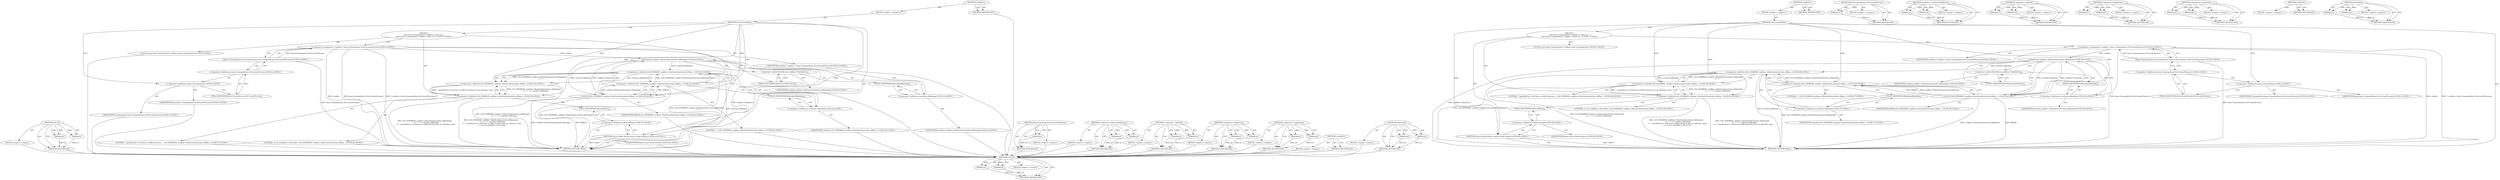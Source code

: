 digraph "HasSwitch" {
vulnerable_90 [label=<(METHOD,LOG_IF)>];
vulnerable_91 [label=<(PARAM,p1)>];
vulnerable_92 [label=<(PARAM,p2)>];
vulnerable_93 [label=<(BLOCK,&lt;empty&gt;,&lt;empty&gt;)>];
vulnerable_94 [label=<(METHOD_RETURN,ANY)>];
vulnerable_6 [label=<(METHOD,&lt;global&gt;)<SUB>1</SUB>>];
vulnerable_7 [label=<(BLOCK,&lt;empty&gt;,&lt;empty&gt;)<SUB>1</SUB>>];
vulnerable_8 [label=<(METHOD,GetCurrentMode)<SUB>1</SUB>>];
vulnerable_9 [label="<(BLOCK,{
  const base::CommandLine* cmdline = base::Co...,{
  const base::CommandLine* cmdline = base::Co...)<SUB>1</SUB>>"];
vulnerable_10 [label="<(LOCAL,const base.CommandLine* cmdline: base.CommandLine*)<SUB>2</SUB>>"];
vulnerable_11 [label="<(&lt;operator&gt;.assignment,* cmdline = base::CommandLine::ForCurrentProcess())<SUB>2</SUB>>"];
vulnerable_12 [label="<(IDENTIFIER,cmdline,* cmdline = base::CommandLine::ForCurrentProcess())<SUB>2</SUB>>"];
vulnerable_13 [label="<(base.CommandLine.ForCurrentProcess,base::CommandLine::ForCurrentProcess())<SUB>2</SUB>>"];
vulnerable_14 [label="<(&lt;operator&gt;.fieldAccess,base::CommandLine::ForCurrentProcess)<SUB>2</SUB>>"];
vulnerable_15 [label="<(&lt;operator&gt;.fieldAccess,base::CommandLine)<SUB>2</SUB>>"];
vulnerable_16 [label="<(IDENTIFIER,base,base::CommandLine::ForCurrentProcess())<SUB>2</SUB>>"];
vulnerable_17 [label="<(IDENTIFIER,CommandLine,base::CommandLine::ForCurrentProcess())<SUB>2</SUB>>"];
vulnerable_18 [label=<(FIELD_IDENTIFIER,ForCurrentProcess,ForCurrentProcess)<SUB>2</SUB>>];
vulnerable_19 [label="<(&lt;operator&gt;.shiftLeft,LOG_IF(ERROR, cmdline-&gt;HasSwitch(switches::kMem...)<SUB>36</SUB>>"];
vulnerable_20 [label="<(&lt;operator&gt;.shiftLeft,LOG_IF(ERROR, cmdline-&gt;HasSwitch(switches::kMem...)<SUB>36</SUB>>"];
vulnerable_21 [label="<(&lt;operator&gt;.shiftLeft,LOG_IF(ERROR, cmdline-&gt;HasSwitch(switches::kMem...)<SUB>36</SUB>>"];
vulnerable_22 [label="<(&lt;operator&gt;.shiftLeft,LOG_IF(ERROR, cmdline-&gt;HasSwitch(switches::kMem...)<SUB>36</SUB>>"];
vulnerable_23 [label="<(LOG_IF,LOG_IF(ERROR, cmdline-&gt;HasSwitch(switches::kMem...)<SUB>36</SUB>>"];
vulnerable_24 [label="<(IDENTIFIER,ERROR,LOG_IF(ERROR, cmdline-&gt;HasSwitch(switches::kMem...)<SUB>36</SUB>>"];
vulnerable_25 [label="<(HasSwitch,cmdline-&gt;HasSwitch(switches::kMemlog))<SUB>36</SUB>>"];
vulnerable_26 [label=<(&lt;operator&gt;.indirectFieldAccess,cmdline-&gt;HasSwitch)<SUB>36</SUB>>];
vulnerable_27 [label="<(IDENTIFIER,cmdline,cmdline-&gt;HasSwitch(switches::kMemlog))<SUB>36</SUB>>"];
vulnerable_28 [label=<(FIELD_IDENTIFIER,HasSwitch,HasSwitch)<SUB>36</SUB>>];
vulnerable_29 [label="<(&lt;operator&gt;.fieldAccess,switches::kMemlog)<SUB>36</SUB>>"];
vulnerable_30 [label="<(IDENTIFIER,switches,cmdline-&gt;HasSwitch(switches::kMemlog))<SUB>36</SUB>>"];
vulnerable_31 [label=<(FIELD_IDENTIFIER,kMemlog,kMemlog)<SUB>36</SUB>>];
vulnerable_32 [label="<(LITERAL,&quot;--&quot;,LOG_IF(ERROR, cmdline-&gt;HasSwitch(switches::kMem...)<SUB>37</SUB>>"];
vulnerable_33 [label="<(&lt;operator&gt;.fieldAccess,switches::kMemlog)<SUB>37</SUB>>"];
vulnerable_34 [label="<(IDENTIFIER,switches,LOG_IF(ERROR, cmdline-&gt;HasSwitch(switches::kMem...)<SUB>37</SUB>>"];
vulnerable_35 [label=<(FIELD_IDENTIFIER,kMemlog,kMemlog)<SUB>37</SUB>>];
vulnerable_36 [label="<(LITERAL,&quot; specified but it will have no effect because ...,LOG_IF(ERROR, cmdline-&gt;HasSwitch(switches::kMem...)<SUB>38</SUB>>"];
vulnerable_37 [label="<(LITERAL,&quot;is not available in this build.&quot;,LOG_IF(ERROR, cmdline-&gt;HasSwitch(switches::kMem...)<SUB>39</SUB>>"];
vulnerable_38 [label="<(RETURN,return Mode::kNone;,return Mode::kNone;)<SUB>40</SUB>>"];
vulnerable_39 [label="<(&lt;operator&gt;.fieldAccess,Mode::kNone)<SUB>40</SUB>>"];
vulnerable_40 [label="<(IDENTIFIER,Mode,return Mode::kNone;)<SUB>40</SUB>>"];
vulnerable_41 [label=<(FIELD_IDENTIFIER,kNone,kNone)<SUB>40</SUB>>];
vulnerable_42 [label=<(METHOD_RETURN,Mode)<SUB>1</SUB>>];
vulnerable_44 [label=<(METHOD_RETURN,ANY)<SUB>1</SUB>>];
vulnerable_76 [label=<(METHOD,base.CommandLine.ForCurrentProcess)>];
vulnerable_77 [label=<(PARAM,p1)>];
vulnerable_78 [label=<(BLOCK,&lt;empty&gt;,&lt;empty&gt;)>];
vulnerable_79 [label=<(METHOD_RETURN,ANY)>];
vulnerable_100 [label=<(METHOD,&lt;operator&gt;.indirectFieldAccess)>];
vulnerable_101 [label=<(PARAM,p1)>];
vulnerable_102 [label=<(PARAM,p2)>];
vulnerable_103 [label=<(BLOCK,&lt;empty&gt;,&lt;empty&gt;)>];
vulnerable_104 [label=<(METHOD_RETURN,ANY)>];
vulnerable_85 [label=<(METHOD,&lt;operator&gt;.shiftLeft)>];
vulnerable_86 [label=<(PARAM,p1)>];
vulnerable_87 [label=<(PARAM,p2)>];
vulnerable_88 [label=<(BLOCK,&lt;empty&gt;,&lt;empty&gt;)>];
vulnerable_89 [label=<(METHOD_RETURN,ANY)>];
vulnerable_80 [label=<(METHOD,&lt;operator&gt;.fieldAccess)>];
vulnerable_81 [label=<(PARAM,p1)>];
vulnerable_82 [label=<(PARAM,p2)>];
vulnerable_83 [label=<(BLOCK,&lt;empty&gt;,&lt;empty&gt;)>];
vulnerable_84 [label=<(METHOD_RETURN,ANY)>];
vulnerable_71 [label=<(METHOD,&lt;operator&gt;.assignment)>];
vulnerable_72 [label=<(PARAM,p1)>];
vulnerable_73 [label=<(PARAM,p2)>];
vulnerable_74 [label=<(BLOCK,&lt;empty&gt;,&lt;empty&gt;)>];
vulnerable_75 [label=<(METHOD_RETURN,ANY)>];
vulnerable_65 [label=<(METHOD,&lt;global&gt;)<SUB>1</SUB>>];
vulnerable_66 [label=<(BLOCK,&lt;empty&gt;,&lt;empty&gt;)>];
vulnerable_67 [label=<(METHOD_RETURN,ANY)>];
vulnerable_95 [label=<(METHOD,HasSwitch)>];
vulnerable_96 [label=<(PARAM,p1)>];
vulnerable_97 [label=<(PARAM,p2)>];
vulnerable_98 [label=<(BLOCK,&lt;empty&gt;,&lt;empty&gt;)>];
vulnerable_99 [label=<(METHOD_RETURN,ANY)>];
fixed_90 [label=<(METHOD,LOG_IF)>];
fixed_91 [label=<(PARAM,p1)>];
fixed_92 [label=<(PARAM,p2)>];
fixed_93 [label=<(BLOCK,&lt;empty&gt;,&lt;empty&gt;)>];
fixed_94 [label=<(METHOD_RETURN,ANY)>];
fixed_6 [label=<(METHOD,&lt;global&gt;)<SUB>1</SUB>>];
fixed_7 [label=<(BLOCK,&lt;empty&gt;,&lt;empty&gt;)<SUB>1</SUB>>];
fixed_8 [label=<(METHOD,GetCurrentMode)<SUB>1</SUB>>];
fixed_9 [label="<(BLOCK,{
  const base::CommandLine* cmdline = base::Co...,{
  const base::CommandLine* cmdline = base::Co...)<SUB>1</SUB>>"];
fixed_10 [label="<(LOCAL,const base.CommandLine* cmdline: base.CommandLine*)<SUB>2</SUB>>"];
fixed_11 [label="<(&lt;operator&gt;.assignment,* cmdline = base::CommandLine::ForCurrentProcess())<SUB>2</SUB>>"];
fixed_12 [label="<(IDENTIFIER,cmdline,* cmdline = base::CommandLine::ForCurrentProcess())<SUB>2</SUB>>"];
fixed_13 [label="<(base.CommandLine.ForCurrentProcess,base::CommandLine::ForCurrentProcess())<SUB>2</SUB>>"];
fixed_14 [label="<(&lt;operator&gt;.fieldAccess,base::CommandLine::ForCurrentProcess)<SUB>2</SUB>>"];
fixed_15 [label="<(&lt;operator&gt;.fieldAccess,base::CommandLine)<SUB>2</SUB>>"];
fixed_16 [label="<(IDENTIFIER,base,base::CommandLine::ForCurrentProcess())<SUB>2</SUB>>"];
fixed_17 [label="<(IDENTIFIER,CommandLine,base::CommandLine::ForCurrentProcess())<SUB>2</SUB>>"];
fixed_18 [label=<(FIELD_IDENTIFIER,ForCurrentProcess,ForCurrentProcess)<SUB>2</SUB>>];
fixed_19 [label="<(&lt;operator&gt;.shiftLeft,LOG_IF(ERROR, cmdline-&gt;HasSwitch(switches::kMem...)<SUB>25</SUB>>"];
fixed_20 [label="<(&lt;operator&gt;.shiftLeft,LOG_IF(ERROR, cmdline-&gt;HasSwitch(switches::kMem...)<SUB>25</SUB>>"];
fixed_21 [label="<(&lt;operator&gt;.shiftLeft,LOG_IF(ERROR, cmdline-&gt;HasSwitch(switches::kMem...)<SUB>25</SUB>>"];
fixed_22 [label="<(&lt;operator&gt;.shiftLeft,LOG_IF(ERROR, cmdline-&gt;HasSwitch(switches::kMem...)<SUB>25</SUB>>"];
fixed_23 [label="<(LOG_IF,LOG_IF(ERROR, cmdline-&gt;HasSwitch(switches::kMem...)<SUB>25</SUB>>"];
fixed_24 [label="<(IDENTIFIER,ERROR,LOG_IF(ERROR, cmdline-&gt;HasSwitch(switches::kMem...)<SUB>25</SUB>>"];
fixed_25 [label="<(HasSwitch,cmdline-&gt;HasSwitch(switches::kMemlog))<SUB>25</SUB>>"];
fixed_26 [label=<(&lt;operator&gt;.indirectFieldAccess,cmdline-&gt;HasSwitch)<SUB>25</SUB>>];
fixed_27 [label="<(IDENTIFIER,cmdline,cmdline-&gt;HasSwitch(switches::kMemlog))<SUB>25</SUB>>"];
fixed_28 [label=<(FIELD_IDENTIFIER,HasSwitch,HasSwitch)<SUB>25</SUB>>];
fixed_29 [label="<(&lt;operator&gt;.fieldAccess,switches::kMemlog)<SUB>25</SUB>>"];
fixed_30 [label="<(IDENTIFIER,switches,cmdline-&gt;HasSwitch(switches::kMemlog))<SUB>25</SUB>>"];
fixed_31 [label=<(FIELD_IDENTIFIER,kMemlog,kMemlog)<SUB>25</SUB>>];
fixed_32 [label="<(LITERAL,&quot;--&quot;,LOG_IF(ERROR, cmdline-&gt;HasSwitch(switches::kMem...)<SUB>26</SUB>>"];
fixed_33 [label="<(&lt;operator&gt;.fieldAccess,switches::kMemlog)<SUB>26</SUB>>"];
fixed_34 [label="<(IDENTIFIER,switches,LOG_IF(ERROR, cmdline-&gt;HasSwitch(switches::kMem...)<SUB>26</SUB>>"];
fixed_35 [label=<(FIELD_IDENTIFIER,kMemlog,kMemlog)<SUB>26</SUB>>];
fixed_36 [label="<(LITERAL,&quot; specified but it will have no effect because ...,LOG_IF(ERROR, cmdline-&gt;HasSwitch(switches::kMem...)<SUB>27</SUB>>"];
fixed_37 [label="<(LITERAL,&quot;is not available in this build.&quot;,LOG_IF(ERROR, cmdline-&gt;HasSwitch(switches::kMem...)<SUB>28</SUB>>"];
fixed_38 [label="<(RETURN,return Mode::kNone;,return Mode::kNone;)<SUB>29</SUB>>"];
fixed_39 [label="<(&lt;operator&gt;.fieldAccess,Mode::kNone)<SUB>29</SUB>>"];
fixed_40 [label="<(IDENTIFIER,Mode,return Mode::kNone;)<SUB>29</SUB>>"];
fixed_41 [label=<(FIELD_IDENTIFIER,kNone,kNone)<SUB>29</SUB>>];
fixed_42 [label=<(METHOD_RETURN,Mode)<SUB>1</SUB>>];
fixed_44 [label=<(METHOD_RETURN,ANY)<SUB>1</SUB>>];
fixed_76 [label=<(METHOD,base.CommandLine.ForCurrentProcess)>];
fixed_77 [label=<(PARAM,p1)>];
fixed_78 [label=<(BLOCK,&lt;empty&gt;,&lt;empty&gt;)>];
fixed_79 [label=<(METHOD_RETURN,ANY)>];
fixed_100 [label=<(METHOD,&lt;operator&gt;.indirectFieldAccess)>];
fixed_101 [label=<(PARAM,p1)>];
fixed_102 [label=<(PARAM,p2)>];
fixed_103 [label=<(BLOCK,&lt;empty&gt;,&lt;empty&gt;)>];
fixed_104 [label=<(METHOD_RETURN,ANY)>];
fixed_85 [label=<(METHOD,&lt;operator&gt;.shiftLeft)>];
fixed_86 [label=<(PARAM,p1)>];
fixed_87 [label=<(PARAM,p2)>];
fixed_88 [label=<(BLOCK,&lt;empty&gt;,&lt;empty&gt;)>];
fixed_89 [label=<(METHOD_RETURN,ANY)>];
fixed_80 [label=<(METHOD,&lt;operator&gt;.fieldAccess)>];
fixed_81 [label=<(PARAM,p1)>];
fixed_82 [label=<(PARAM,p2)>];
fixed_83 [label=<(BLOCK,&lt;empty&gt;,&lt;empty&gt;)>];
fixed_84 [label=<(METHOD_RETURN,ANY)>];
fixed_71 [label=<(METHOD,&lt;operator&gt;.assignment)>];
fixed_72 [label=<(PARAM,p1)>];
fixed_73 [label=<(PARAM,p2)>];
fixed_74 [label=<(BLOCK,&lt;empty&gt;,&lt;empty&gt;)>];
fixed_75 [label=<(METHOD_RETURN,ANY)>];
fixed_65 [label=<(METHOD,&lt;global&gt;)<SUB>1</SUB>>];
fixed_66 [label=<(BLOCK,&lt;empty&gt;,&lt;empty&gt;)>];
fixed_67 [label=<(METHOD_RETURN,ANY)>];
fixed_95 [label=<(METHOD,HasSwitch)>];
fixed_96 [label=<(PARAM,p1)>];
fixed_97 [label=<(PARAM,p2)>];
fixed_98 [label=<(BLOCK,&lt;empty&gt;,&lt;empty&gt;)>];
fixed_99 [label=<(METHOD_RETURN,ANY)>];
vulnerable_90 -> vulnerable_91  [key=0, label="AST: "];
vulnerable_90 -> vulnerable_91  [key=1, label="DDG: "];
vulnerable_90 -> vulnerable_93  [key=0, label="AST: "];
vulnerable_90 -> vulnerable_92  [key=0, label="AST: "];
vulnerable_90 -> vulnerable_92  [key=1, label="DDG: "];
vulnerable_90 -> vulnerable_94  [key=0, label="AST: "];
vulnerable_90 -> vulnerable_94  [key=1, label="CFG: "];
vulnerable_91 -> vulnerable_94  [key=0, label="DDG: p1"];
vulnerable_92 -> vulnerable_94  [key=0, label="DDG: p2"];
vulnerable_6 -> vulnerable_7  [key=0, label="AST: "];
vulnerable_6 -> vulnerable_44  [key=0, label="AST: "];
vulnerable_6 -> vulnerable_44  [key=1, label="CFG: "];
vulnerable_7 -> vulnerable_8  [key=0, label="AST: "];
vulnerable_8 -> vulnerable_9  [key=0, label="AST: "];
vulnerable_8 -> vulnerable_42  [key=0, label="AST: "];
vulnerable_8 -> vulnerable_15  [key=0, label="CFG: "];
vulnerable_8 -> vulnerable_38  [key=0, label="DDG: "];
vulnerable_8 -> vulnerable_19  [key=0, label="DDG: "];
vulnerable_8 -> vulnerable_20  [key=0, label="DDG: "];
vulnerable_8 -> vulnerable_22  [key=0, label="DDG: "];
vulnerable_8 -> vulnerable_23  [key=0, label="DDG: "];
vulnerable_9 -> vulnerable_10  [key=0, label="AST: "];
vulnerable_9 -> vulnerable_11  [key=0, label="AST: "];
vulnerable_9 -> vulnerable_19  [key=0, label="AST: "];
vulnerable_9 -> vulnerable_38  [key=0, label="AST: "];
vulnerable_11 -> vulnerable_12  [key=0, label="AST: "];
vulnerable_11 -> vulnerable_13  [key=0, label="AST: "];
vulnerable_11 -> vulnerable_28  [key=0, label="CFG: "];
vulnerable_11 -> vulnerable_42  [key=0, label="DDG: cmdline"];
vulnerable_11 -> vulnerable_42  [key=1, label="DDG: base::CommandLine::ForCurrentProcess()"];
vulnerable_11 -> vulnerable_42  [key=2, label="DDG: * cmdline = base::CommandLine::ForCurrentProcess()"];
vulnerable_11 -> vulnerable_25  [key=0, label="DDG: cmdline"];
vulnerable_13 -> vulnerable_14  [key=0, label="AST: "];
vulnerable_13 -> vulnerable_11  [key=0, label="CFG: "];
vulnerable_13 -> vulnerable_11  [key=1, label="DDG: base::CommandLine::ForCurrentProcess"];
vulnerable_13 -> vulnerable_42  [key=0, label="DDG: base::CommandLine::ForCurrentProcess"];
vulnerable_14 -> vulnerable_15  [key=0, label="AST: "];
vulnerable_14 -> vulnerable_18  [key=0, label="AST: "];
vulnerable_14 -> vulnerable_13  [key=0, label="CFG: "];
vulnerable_15 -> vulnerable_16  [key=0, label="AST: "];
vulnerable_15 -> vulnerable_17  [key=0, label="AST: "];
vulnerable_15 -> vulnerable_18  [key=0, label="CFG: "];
vulnerable_18 -> vulnerable_14  [key=0, label="CFG: "];
vulnerable_19 -> vulnerable_20  [key=0, label="AST: "];
vulnerable_19 -> vulnerable_37  [key=0, label="AST: "];
vulnerable_19 -> vulnerable_41  [key=0, label="CFG: "];
vulnerable_19 -> vulnerable_42  [key=0, label="DDG: LOG_IF(ERROR, cmdline-&gt;HasSwitch(switches::kMemlog))
      &lt;&lt; &quot;--&quot; &lt;&lt; switches::kMemlog
      &lt;&lt; &quot; specified but it will have no effect because the use_allocator_shim &quot;"];
vulnerable_19 -> vulnerable_42  [key=1, label="DDG: LOG_IF(ERROR, cmdline-&gt;HasSwitch(switches::kMemlog))
      &lt;&lt; &quot;--&quot; &lt;&lt; switches::kMemlog
      &lt;&lt; &quot; specified but it will have no effect because the use_allocator_shim &quot;
      &lt;&lt; &quot;is not available in this build.&quot;"];
vulnerable_20 -> vulnerable_21  [key=0, label="AST: "];
vulnerable_20 -> vulnerable_36  [key=0, label="AST: "];
vulnerable_20 -> vulnerable_19  [key=0, label="CFG: "];
vulnerable_20 -> vulnerable_19  [key=1, label="DDG: LOG_IF(ERROR, cmdline-&gt;HasSwitch(switches::kMemlog))
      &lt;&lt; &quot;--&quot; &lt;&lt; switches::kMemlog"];
vulnerable_20 -> vulnerable_19  [key=2, label="DDG: &quot; specified but it will have no effect because the use_allocator_shim &quot;"];
vulnerable_20 -> vulnerable_42  [key=0, label="DDG: LOG_IF(ERROR, cmdline-&gt;HasSwitch(switches::kMemlog))
      &lt;&lt; &quot;--&quot; &lt;&lt; switches::kMemlog"];
vulnerable_21 -> vulnerable_22  [key=0, label="AST: "];
vulnerable_21 -> vulnerable_33  [key=0, label="AST: "];
vulnerable_21 -> vulnerable_20  [key=0, label="CFG: "];
vulnerable_21 -> vulnerable_20  [key=1, label="DDG: LOG_IF(ERROR, cmdline-&gt;HasSwitch(switches::kMemlog))
      &lt;&lt; &quot;--&quot;"];
vulnerable_21 -> vulnerable_20  [key=2, label="DDG: switches::kMemlog"];
vulnerable_21 -> vulnerable_42  [key=0, label="DDG: LOG_IF(ERROR, cmdline-&gt;HasSwitch(switches::kMemlog))
      &lt;&lt; &quot;--&quot;"];
vulnerable_21 -> vulnerable_42  [key=1, label="DDG: switches::kMemlog"];
vulnerable_22 -> vulnerable_23  [key=0, label="AST: "];
vulnerable_22 -> vulnerable_32  [key=0, label="AST: "];
vulnerable_22 -> vulnerable_35  [key=0, label="CFG: "];
vulnerable_22 -> vulnerable_42  [key=0, label="DDG: LOG_IF(ERROR, cmdline-&gt;HasSwitch(switches::kMemlog))"];
vulnerable_22 -> vulnerable_21  [key=0, label="DDG: LOG_IF(ERROR, cmdline-&gt;HasSwitch(switches::kMemlog))"];
vulnerable_22 -> vulnerable_21  [key=1, label="DDG: &quot;--&quot;"];
vulnerable_23 -> vulnerable_24  [key=0, label="AST: "];
vulnerable_23 -> vulnerable_25  [key=0, label="AST: "];
vulnerable_23 -> vulnerable_22  [key=0, label="CFG: "];
vulnerable_23 -> vulnerable_22  [key=1, label="DDG: ERROR"];
vulnerable_23 -> vulnerable_22  [key=2, label="DDG: cmdline-&gt;HasSwitch(switches::kMemlog)"];
vulnerable_23 -> vulnerable_42  [key=0, label="DDG: cmdline-&gt;HasSwitch(switches::kMemlog)"];
vulnerable_23 -> vulnerable_42  [key=1, label="DDG: ERROR"];
vulnerable_25 -> vulnerable_26  [key=0, label="AST: "];
vulnerable_25 -> vulnerable_29  [key=0, label="AST: "];
vulnerable_25 -> vulnerable_23  [key=0, label="CFG: "];
vulnerable_25 -> vulnerable_23  [key=1, label="DDG: cmdline-&gt;HasSwitch"];
vulnerable_25 -> vulnerable_23  [key=2, label="DDG: switches::kMemlog"];
vulnerable_25 -> vulnerable_42  [key=0, label="DDG: cmdline-&gt;HasSwitch"];
vulnerable_25 -> vulnerable_21  [key=0, label="DDG: switches::kMemlog"];
vulnerable_26 -> vulnerable_27  [key=0, label="AST: "];
vulnerable_26 -> vulnerable_28  [key=0, label="AST: "];
vulnerable_26 -> vulnerable_31  [key=0, label="CFG: "];
vulnerable_28 -> vulnerable_26  [key=0, label="CFG: "];
vulnerable_29 -> vulnerable_30  [key=0, label="AST: "];
vulnerable_29 -> vulnerable_31  [key=0, label="AST: "];
vulnerable_29 -> vulnerable_25  [key=0, label="CFG: "];
vulnerable_31 -> vulnerable_29  [key=0, label="CFG: "];
vulnerable_33 -> vulnerable_34  [key=0, label="AST: "];
vulnerable_33 -> vulnerable_35  [key=0, label="AST: "];
vulnerable_33 -> vulnerable_21  [key=0, label="CFG: "];
vulnerable_35 -> vulnerable_33  [key=0, label="CFG: "];
vulnerable_38 -> vulnerable_39  [key=0, label="AST: "];
vulnerable_38 -> vulnerable_42  [key=0, label="CFG: "];
vulnerable_38 -> vulnerable_42  [key=1, label="DDG: &lt;RET&gt;"];
vulnerable_39 -> vulnerable_40  [key=0, label="AST: "];
vulnerable_39 -> vulnerable_41  [key=0, label="AST: "];
vulnerable_39 -> vulnerable_38  [key=0, label="CFG: "];
vulnerable_41 -> vulnerable_39  [key=0, label="CFG: "];
vulnerable_76 -> vulnerable_77  [key=0, label="AST: "];
vulnerable_76 -> vulnerable_77  [key=1, label="DDG: "];
vulnerable_76 -> vulnerable_78  [key=0, label="AST: "];
vulnerable_76 -> vulnerable_79  [key=0, label="AST: "];
vulnerable_76 -> vulnerable_79  [key=1, label="CFG: "];
vulnerable_77 -> vulnerable_79  [key=0, label="DDG: p1"];
vulnerable_100 -> vulnerable_101  [key=0, label="AST: "];
vulnerable_100 -> vulnerable_101  [key=1, label="DDG: "];
vulnerable_100 -> vulnerable_103  [key=0, label="AST: "];
vulnerable_100 -> vulnerable_102  [key=0, label="AST: "];
vulnerable_100 -> vulnerable_102  [key=1, label="DDG: "];
vulnerable_100 -> vulnerable_104  [key=0, label="AST: "];
vulnerable_100 -> vulnerable_104  [key=1, label="CFG: "];
vulnerable_101 -> vulnerable_104  [key=0, label="DDG: p1"];
vulnerable_102 -> vulnerable_104  [key=0, label="DDG: p2"];
vulnerable_85 -> vulnerable_86  [key=0, label="AST: "];
vulnerable_85 -> vulnerable_86  [key=1, label="DDG: "];
vulnerable_85 -> vulnerable_88  [key=0, label="AST: "];
vulnerable_85 -> vulnerable_87  [key=0, label="AST: "];
vulnerable_85 -> vulnerable_87  [key=1, label="DDG: "];
vulnerable_85 -> vulnerable_89  [key=0, label="AST: "];
vulnerable_85 -> vulnerable_89  [key=1, label="CFG: "];
vulnerable_86 -> vulnerable_89  [key=0, label="DDG: p1"];
vulnerable_87 -> vulnerable_89  [key=0, label="DDG: p2"];
vulnerable_80 -> vulnerable_81  [key=0, label="AST: "];
vulnerable_80 -> vulnerable_81  [key=1, label="DDG: "];
vulnerable_80 -> vulnerable_83  [key=0, label="AST: "];
vulnerable_80 -> vulnerable_82  [key=0, label="AST: "];
vulnerable_80 -> vulnerable_82  [key=1, label="DDG: "];
vulnerable_80 -> vulnerable_84  [key=0, label="AST: "];
vulnerable_80 -> vulnerable_84  [key=1, label="CFG: "];
vulnerable_81 -> vulnerable_84  [key=0, label="DDG: p1"];
vulnerable_82 -> vulnerable_84  [key=0, label="DDG: p2"];
vulnerable_71 -> vulnerable_72  [key=0, label="AST: "];
vulnerable_71 -> vulnerable_72  [key=1, label="DDG: "];
vulnerable_71 -> vulnerable_74  [key=0, label="AST: "];
vulnerable_71 -> vulnerable_73  [key=0, label="AST: "];
vulnerable_71 -> vulnerable_73  [key=1, label="DDG: "];
vulnerable_71 -> vulnerable_75  [key=0, label="AST: "];
vulnerable_71 -> vulnerable_75  [key=1, label="CFG: "];
vulnerable_72 -> vulnerable_75  [key=0, label="DDG: p1"];
vulnerable_73 -> vulnerable_75  [key=0, label="DDG: p2"];
vulnerable_65 -> vulnerable_66  [key=0, label="AST: "];
vulnerable_65 -> vulnerable_67  [key=0, label="AST: "];
vulnerable_65 -> vulnerable_67  [key=1, label="CFG: "];
vulnerable_95 -> vulnerable_96  [key=0, label="AST: "];
vulnerable_95 -> vulnerable_96  [key=1, label="DDG: "];
vulnerable_95 -> vulnerable_98  [key=0, label="AST: "];
vulnerable_95 -> vulnerable_97  [key=0, label="AST: "];
vulnerable_95 -> vulnerable_97  [key=1, label="DDG: "];
vulnerable_95 -> vulnerable_99  [key=0, label="AST: "];
vulnerable_95 -> vulnerable_99  [key=1, label="CFG: "];
vulnerable_96 -> vulnerable_99  [key=0, label="DDG: p1"];
vulnerable_97 -> vulnerable_99  [key=0, label="DDG: p2"];
fixed_90 -> fixed_91  [key=0, label="AST: "];
fixed_90 -> fixed_91  [key=1, label="DDG: "];
fixed_90 -> fixed_93  [key=0, label="AST: "];
fixed_90 -> fixed_92  [key=0, label="AST: "];
fixed_90 -> fixed_92  [key=1, label="DDG: "];
fixed_90 -> fixed_94  [key=0, label="AST: "];
fixed_90 -> fixed_94  [key=1, label="CFG: "];
fixed_91 -> fixed_94  [key=0, label="DDG: p1"];
fixed_92 -> fixed_94  [key=0, label="DDG: p2"];
fixed_93 -> vulnerable_90  [key=0];
fixed_94 -> vulnerable_90  [key=0];
fixed_6 -> fixed_7  [key=0, label="AST: "];
fixed_6 -> fixed_44  [key=0, label="AST: "];
fixed_6 -> fixed_44  [key=1, label="CFG: "];
fixed_7 -> fixed_8  [key=0, label="AST: "];
fixed_8 -> fixed_9  [key=0, label="AST: "];
fixed_8 -> fixed_42  [key=0, label="AST: "];
fixed_8 -> fixed_15  [key=0, label="CFG: "];
fixed_8 -> fixed_38  [key=0, label="DDG: "];
fixed_8 -> fixed_19  [key=0, label="DDG: "];
fixed_8 -> fixed_20  [key=0, label="DDG: "];
fixed_8 -> fixed_22  [key=0, label="DDG: "];
fixed_8 -> fixed_23  [key=0, label="DDG: "];
fixed_9 -> fixed_10  [key=0, label="AST: "];
fixed_9 -> fixed_11  [key=0, label="AST: "];
fixed_9 -> fixed_19  [key=0, label="AST: "];
fixed_9 -> fixed_38  [key=0, label="AST: "];
fixed_10 -> vulnerable_90  [key=0];
fixed_11 -> fixed_12  [key=0, label="AST: "];
fixed_11 -> fixed_13  [key=0, label="AST: "];
fixed_11 -> fixed_28  [key=0, label="CFG: "];
fixed_11 -> fixed_42  [key=0, label="DDG: cmdline"];
fixed_11 -> fixed_42  [key=1, label="DDG: base::CommandLine::ForCurrentProcess()"];
fixed_11 -> fixed_42  [key=2, label="DDG: * cmdline = base::CommandLine::ForCurrentProcess()"];
fixed_11 -> fixed_25  [key=0, label="DDG: cmdline"];
fixed_12 -> vulnerable_90  [key=0];
fixed_13 -> fixed_14  [key=0, label="AST: "];
fixed_13 -> fixed_11  [key=0, label="CFG: "];
fixed_13 -> fixed_11  [key=1, label="DDG: base::CommandLine::ForCurrentProcess"];
fixed_13 -> fixed_42  [key=0, label="DDG: base::CommandLine::ForCurrentProcess"];
fixed_14 -> fixed_15  [key=0, label="AST: "];
fixed_14 -> fixed_18  [key=0, label="AST: "];
fixed_14 -> fixed_13  [key=0, label="CFG: "];
fixed_15 -> fixed_16  [key=0, label="AST: "];
fixed_15 -> fixed_17  [key=0, label="AST: "];
fixed_15 -> fixed_18  [key=0, label="CFG: "];
fixed_16 -> vulnerable_90  [key=0];
fixed_17 -> vulnerable_90  [key=0];
fixed_18 -> fixed_14  [key=0, label="CFG: "];
fixed_19 -> fixed_20  [key=0, label="AST: "];
fixed_19 -> fixed_37  [key=0, label="AST: "];
fixed_19 -> fixed_41  [key=0, label="CFG: "];
fixed_19 -> fixed_42  [key=0, label="DDG: LOG_IF(ERROR, cmdline-&gt;HasSwitch(switches::kMemlog))
      &lt;&lt; &quot;--&quot; &lt;&lt; switches::kMemlog
      &lt;&lt; &quot; specified but it will have no effect because the use_allocator_shim &quot;"];
fixed_19 -> fixed_42  [key=1, label="DDG: LOG_IF(ERROR, cmdline-&gt;HasSwitch(switches::kMemlog))
      &lt;&lt; &quot;--&quot; &lt;&lt; switches::kMemlog
      &lt;&lt; &quot; specified but it will have no effect because the use_allocator_shim &quot;
      &lt;&lt; &quot;is not available in this build.&quot;"];
fixed_20 -> fixed_21  [key=0, label="AST: "];
fixed_20 -> fixed_36  [key=0, label="AST: "];
fixed_20 -> fixed_19  [key=0, label="CFG: "];
fixed_20 -> fixed_19  [key=1, label="DDG: LOG_IF(ERROR, cmdline-&gt;HasSwitch(switches::kMemlog))
      &lt;&lt; &quot;--&quot; &lt;&lt; switches::kMemlog"];
fixed_20 -> fixed_19  [key=2, label="DDG: &quot; specified but it will have no effect because the use_allocator_shim &quot;"];
fixed_20 -> fixed_42  [key=0, label="DDG: LOG_IF(ERROR, cmdline-&gt;HasSwitch(switches::kMemlog))
      &lt;&lt; &quot;--&quot; &lt;&lt; switches::kMemlog"];
fixed_21 -> fixed_22  [key=0, label="AST: "];
fixed_21 -> fixed_33  [key=0, label="AST: "];
fixed_21 -> fixed_20  [key=0, label="CFG: "];
fixed_21 -> fixed_20  [key=1, label="DDG: LOG_IF(ERROR, cmdline-&gt;HasSwitch(switches::kMemlog))
      &lt;&lt; &quot;--&quot;"];
fixed_21 -> fixed_20  [key=2, label="DDG: switches::kMemlog"];
fixed_21 -> fixed_42  [key=0, label="DDG: LOG_IF(ERROR, cmdline-&gt;HasSwitch(switches::kMemlog))
      &lt;&lt; &quot;--&quot;"];
fixed_21 -> fixed_42  [key=1, label="DDG: switches::kMemlog"];
fixed_22 -> fixed_23  [key=0, label="AST: "];
fixed_22 -> fixed_32  [key=0, label="AST: "];
fixed_22 -> fixed_35  [key=0, label="CFG: "];
fixed_22 -> fixed_42  [key=0, label="DDG: LOG_IF(ERROR, cmdline-&gt;HasSwitch(switches::kMemlog))"];
fixed_22 -> fixed_21  [key=0, label="DDG: LOG_IF(ERROR, cmdline-&gt;HasSwitch(switches::kMemlog))"];
fixed_22 -> fixed_21  [key=1, label="DDG: &quot;--&quot;"];
fixed_23 -> fixed_24  [key=0, label="AST: "];
fixed_23 -> fixed_25  [key=0, label="AST: "];
fixed_23 -> fixed_22  [key=0, label="CFG: "];
fixed_23 -> fixed_22  [key=1, label="DDG: ERROR"];
fixed_23 -> fixed_22  [key=2, label="DDG: cmdline-&gt;HasSwitch(switches::kMemlog)"];
fixed_23 -> fixed_42  [key=0, label="DDG: cmdline-&gt;HasSwitch(switches::kMemlog)"];
fixed_23 -> fixed_42  [key=1, label="DDG: ERROR"];
fixed_24 -> vulnerable_90  [key=0];
fixed_25 -> fixed_26  [key=0, label="AST: "];
fixed_25 -> fixed_29  [key=0, label="AST: "];
fixed_25 -> fixed_23  [key=0, label="CFG: "];
fixed_25 -> fixed_23  [key=1, label="DDG: cmdline-&gt;HasSwitch"];
fixed_25 -> fixed_23  [key=2, label="DDG: switches::kMemlog"];
fixed_25 -> fixed_42  [key=0, label="DDG: cmdline-&gt;HasSwitch"];
fixed_25 -> fixed_21  [key=0, label="DDG: switches::kMemlog"];
fixed_26 -> fixed_27  [key=0, label="AST: "];
fixed_26 -> fixed_28  [key=0, label="AST: "];
fixed_26 -> fixed_31  [key=0, label="CFG: "];
fixed_27 -> vulnerable_90  [key=0];
fixed_28 -> fixed_26  [key=0, label="CFG: "];
fixed_29 -> fixed_30  [key=0, label="AST: "];
fixed_29 -> fixed_31  [key=0, label="AST: "];
fixed_29 -> fixed_25  [key=0, label="CFG: "];
fixed_30 -> vulnerable_90  [key=0];
fixed_31 -> fixed_29  [key=0, label="CFG: "];
fixed_32 -> vulnerable_90  [key=0];
fixed_33 -> fixed_34  [key=0, label="AST: "];
fixed_33 -> fixed_35  [key=0, label="AST: "];
fixed_33 -> fixed_21  [key=0, label="CFG: "];
fixed_34 -> vulnerable_90  [key=0];
fixed_35 -> fixed_33  [key=0, label="CFG: "];
fixed_36 -> vulnerable_90  [key=0];
fixed_37 -> vulnerable_90  [key=0];
fixed_38 -> fixed_39  [key=0, label="AST: "];
fixed_38 -> fixed_42  [key=0, label="CFG: "];
fixed_38 -> fixed_42  [key=1, label="DDG: &lt;RET&gt;"];
fixed_39 -> fixed_40  [key=0, label="AST: "];
fixed_39 -> fixed_41  [key=0, label="AST: "];
fixed_39 -> fixed_38  [key=0, label="CFG: "];
fixed_40 -> vulnerable_90  [key=0];
fixed_41 -> fixed_39  [key=0, label="CFG: "];
fixed_42 -> vulnerable_90  [key=0];
fixed_44 -> vulnerable_90  [key=0];
fixed_76 -> fixed_77  [key=0, label="AST: "];
fixed_76 -> fixed_77  [key=1, label="DDG: "];
fixed_76 -> fixed_78  [key=0, label="AST: "];
fixed_76 -> fixed_79  [key=0, label="AST: "];
fixed_76 -> fixed_79  [key=1, label="CFG: "];
fixed_77 -> fixed_79  [key=0, label="DDG: p1"];
fixed_78 -> vulnerable_90  [key=0];
fixed_79 -> vulnerable_90  [key=0];
fixed_100 -> fixed_101  [key=0, label="AST: "];
fixed_100 -> fixed_101  [key=1, label="DDG: "];
fixed_100 -> fixed_103  [key=0, label="AST: "];
fixed_100 -> fixed_102  [key=0, label="AST: "];
fixed_100 -> fixed_102  [key=1, label="DDG: "];
fixed_100 -> fixed_104  [key=0, label="AST: "];
fixed_100 -> fixed_104  [key=1, label="CFG: "];
fixed_101 -> fixed_104  [key=0, label="DDG: p1"];
fixed_102 -> fixed_104  [key=0, label="DDG: p2"];
fixed_103 -> vulnerable_90  [key=0];
fixed_104 -> vulnerable_90  [key=0];
fixed_85 -> fixed_86  [key=0, label="AST: "];
fixed_85 -> fixed_86  [key=1, label="DDG: "];
fixed_85 -> fixed_88  [key=0, label="AST: "];
fixed_85 -> fixed_87  [key=0, label="AST: "];
fixed_85 -> fixed_87  [key=1, label="DDG: "];
fixed_85 -> fixed_89  [key=0, label="AST: "];
fixed_85 -> fixed_89  [key=1, label="CFG: "];
fixed_86 -> fixed_89  [key=0, label="DDG: p1"];
fixed_87 -> fixed_89  [key=0, label="DDG: p2"];
fixed_88 -> vulnerable_90  [key=0];
fixed_89 -> vulnerable_90  [key=0];
fixed_80 -> fixed_81  [key=0, label="AST: "];
fixed_80 -> fixed_81  [key=1, label="DDG: "];
fixed_80 -> fixed_83  [key=0, label="AST: "];
fixed_80 -> fixed_82  [key=0, label="AST: "];
fixed_80 -> fixed_82  [key=1, label="DDG: "];
fixed_80 -> fixed_84  [key=0, label="AST: "];
fixed_80 -> fixed_84  [key=1, label="CFG: "];
fixed_81 -> fixed_84  [key=0, label="DDG: p1"];
fixed_82 -> fixed_84  [key=0, label="DDG: p2"];
fixed_83 -> vulnerable_90  [key=0];
fixed_84 -> vulnerable_90  [key=0];
fixed_71 -> fixed_72  [key=0, label="AST: "];
fixed_71 -> fixed_72  [key=1, label="DDG: "];
fixed_71 -> fixed_74  [key=0, label="AST: "];
fixed_71 -> fixed_73  [key=0, label="AST: "];
fixed_71 -> fixed_73  [key=1, label="DDG: "];
fixed_71 -> fixed_75  [key=0, label="AST: "];
fixed_71 -> fixed_75  [key=1, label="CFG: "];
fixed_72 -> fixed_75  [key=0, label="DDG: p1"];
fixed_73 -> fixed_75  [key=0, label="DDG: p2"];
fixed_74 -> vulnerable_90  [key=0];
fixed_75 -> vulnerable_90  [key=0];
fixed_65 -> fixed_66  [key=0, label="AST: "];
fixed_65 -> fixed_67  [key=0, label="AST: "];
fixed_65 -> fixed_67  [key=1, label="CFG: "];
fixed_66 -> vulnerable_90  [key=0];
fixed_67 -> vulnerable_90  [key=0];
fixed_95 -> fixed_96  [key=0, label="AST: "];
fixed_95 -> fixed_96  [key=1, label="DDG: "];
fixed_95 -> fixed_98  [key=0, label="AST: "];
fixed_95 -> fixed_97  [key=0, label="AST: "];
fixed_95 -> fixed_97  [key=1, label="DDG: "];
fixed_95 -> fixed_99  [key=0, label="AST: "];
fixed_95 -> fixed_99  [key=1, label="CFG: "];
fixed_96 -> fixed_99  [key=0, label="DDG: p1"];
fixed_97 -> fixed_99  [key=0, label="DDG: p2"];
fixed_98 -> vulnerable_90  [key=0];
fixed_99 -> vulnerable_90  [key=0];
}

